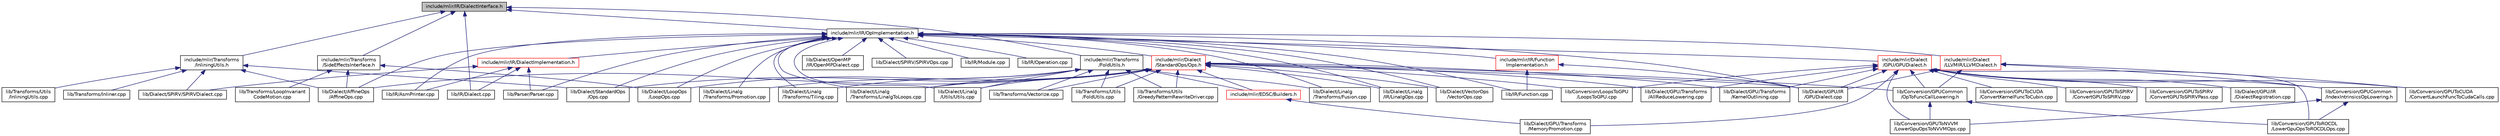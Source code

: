 digraph "include/mlir/IR/DialectInterface.h"
{
  bgcolor="transparent";
  edge [fontname="Helvetica",fontsize="10",labelfontname="Helvetica",labelfontsize="10"];
  node [fontname="Helvetica",fontsize="10",shape=record];
  Node7 [label="include/mlir/IR/DialectInterface.h",height=0.2,width=0.4,color="black", fillcolor="grey75", style="filled", fontcolor="black"];
  Node7 -> Node8 [dir="back",color="midnightblue",fontsize="10",style="solid",fontname="Helvetica"];
  Node8 [label="include/mlir/IR/OpImplementation.h",height=0.2,width=0.4,color="black",URL="$OpImplementation_8h.html"];
  Node8 -> Node9 [dir="back",color="midnightblue",fontsize="10",style="solid",fontname="Helvetica"];
  Node9 [label="include/mlir/Dialect\l/GPU/GPUDialect.h",height=0.2,width=0.4,color="red",URL="$GPUDialect_8h.html"];
  Node9 -> Node10 [dir="back",color="midnightblue",fontsize="10",style="solid",fontname="Helvetica"];
  Node10 [label="lib/Conversion/GPUCommon\l/IndexIntrinsicsOpLowering.h",height=0.2,width=0.4,color="black",URL="$IndexIntrinsicsOpLowering_8h.html"];
  Node10 -> Node11 [dir="back",color="midnightblue",fontsize="10",style="solid",fontname="Helvetica"];
  Node11 [label="lib/Conversion/GPUToNVVM\l/LowerGpuOpsToNVVMOps.cpp",height=0.2,width=0.4,color="black",URL="$LowerGpuOpsToNVVMOps_8cpp.html"];
  Node10 -> Node12 [dir="back",color="midnightblue",fontsize="10",style="solid",fontname="Helvetica"];
  Node12 [label="lib/Conversion/GPUToROCDL\l/LowerGpuOpsToROCDLOps.cpp",height=0.2,width=0.4,color="black",URL="$LowerGpuOpsToROCDLOps_8cpp.html"];
  Node9 -> Node13 [dir="back",color="midnightblue",fontsize="10",style="solid",fontname="Helvetica"];
  Node13 [label="lib/Conversion/GPUCommon\l/OpToFuncCallLowering.h",height=0.2,width=0.4,color="black",URL="$OpToFuncCallLowering_8h.html"];
  Node13 -> Node11 [dir="back",color="midnightblue",fontsize="10",style="solid",fontname="Helvetica"];
  Node13 -> Node12 [dir="back",color="midnightblue",fontsize="10",style="solid",fontname="Helvetica"];
  Node9 -> Node14 [dir="back",color="midnightblue",fontsize="10",style="solid",fontname="Helvetica"];
  Node14 [label="lib/Conversion/GPUToCUDA\l/ConvertKernelFuncToCubin.cpp",height=0.2,width=0.4,color="black",URL="$ConvertKernelFuncToCubin_8cpp.html"];
  Node9 -> Node15 [dir="back",color="midnightblue",fontsize="10",style="solid",fontname="Helvetica"];
  Node15 [label="lib/Conversion/GPUToCUDA\l/ConvertLaunchFuncToCudaCalls.cpp",height=0.2,width=0.4,color="black",URL="$ConvertLaunchFuncToCudaCalls_8cpp.html"];
  Node9 -> Node11 [dir="back",color="midnightblue",fontsize="10",style="solid",fontname="Helvetica"];
  Node9 -> Node12 [dir="back",color="midnightblue",fontsize="10",style="solid",fontname="Helvetica"];
  Node9 -> Node16 [dir="back",color="midnightblue",fontsize="10",style="solid",fontname="Helvetica"];
  Node16 [label="lib/Conversion/GPUToSPIRV\l/ConvertGPUToSPIRV.cpp",height=0.2,width=0.4,color="black",URL="$ConvertGPUToSPIRV_8cpp.html"];
  Node9 -> Node17 [dir="back",color="midnightblue",fontsize="10",style="solid",fontname="Helvetica"];
  Node17 [label="lib/Conversion/GPUToSPIRV\l/ConvertGPUToSPIRVPass.cpp",height=0.2,width=0.4,color="black",URL="$ConvertGPUToSPIRVPass_8cpp.html"];
  Node9 -> Node18 [dir="back",color="midnightblue",fontsize="10",style="solid",fontname="Helvetica"];
  Node18 [label="lib/Conversion/LoopsToGPU\l/LoopsToGPU.cpp",height=0.2,width=0.4,color="black",URL="$LoopsToGPU_8cpp.html"];
  Node9 -> Node19 [dir="back",color="midnightblue",fontsize="10",style="solid",fontname="Helvetica"];
  Node19 [label="lib/Dialect/GPU/IR\l/DialectRegistration.cpp",height=0.2,width=0.4,color="black",URL="$GPU_2IR_2DialectRegistration_8cpp.html"];
  Node9 -> Node20 [dir="back",color="midnightblue",fontsize="10",style="solid",fontname="Helvetica"];
  Node20 [label="lib/Dialect/GPU/IR\l/GPUDialect.cpp",height=0.2,width=0.4,color="black",URL="$GPUDialect_8cpp.html"];
  Node9 -> Node21 [dir="back",color="midnightblue",fontsize="10",style="solid",fontname="Helvetica"];
  Node21 [label="lib/Dialect/GPU/Transforms\l/AllReduceLowering.cpp",height=0.2,width=0.4,color="black",URL="$AllReduceLowering_8cpp.html"];
  Node9 -> Node22 [dir="back",color="midnightblue",fontsize="10",style="solid",fontname="Helvetica"];
  Node22 [label="lib/Dialect/GPU/Transforms\l/KernelOutlining.cpp",height=0.2,width=0.4,color="black",URL="$KernelOutlining_8cpp.html"];
  Node9 -> Node23 [dir="back",color="midnightblue",fontsize="10",style="solid",fontname="Helvetica"];
  Node23 [label="lib/Dialect/GPU/Transforms\l/MemoryPromotion.cpp",height=0.2,width=0.4,color="black",URL="$MemoryPromotion_8cpp.html"];
  Node8 -> Node26 [dir="back",color="midnightblue",fontsize="10",style="solid",fontname="Helvetica"];
  Node26 [label="include/mlir/Dialect\l/LLVMIR/LLVMDialect.h",height=0.2,width=0.4,color="red",URL="$LLVMDialect_8h.html"];
  Node26 -> Node10 [dir="back",color="midnightblue",fontsize="10",style="solid",fontname="Helvetica"];
  Node26 -> Node13 [dir="back",color="midnightblue",fontsize="10",style="solid",fontname="Helvetica"];
  Node26 -> Node15 [dir="back",color="midnightblue",fontsize="10",style="solid",fontname="Helvetica"];
  Node26 -> Node20 [dir="back",color="midnightblue",fontsize="10",style="solid",fontname="Helvetica"];
  Node8 -> Node38 [dir="back",color="midnightblue",fontsize="10",style="solid",fontname="Helvetica"];
  Node38 [label="include/mlir/Dialect\l/StandardOps/Ops.h",height=0.2,width=0.4,color="red",URL="$Ops_8h.html"];
  Node38 -> Node47 [dir="back",color="midnightblue",fontsize="10",style="solid",fontname="Helvetica"];
  Node47 [label="include/mlir/EDSC/Builders.h",height=0.2,width=0.4,color="red",URL="$EDSC_2Builders_8h.html"];
  Node47 -> Node23 [dir="back",color="midnightblue",fontsize="10",style="solid",fontname="Helvetica"];
  Node38 -> Node13 [dir="back",color="midnightblue",fontsize="10",style="solid",fontname="Helvetica"];
  Node38 -> Node18 [dir="back",color="midnightblue",fontsize="10",style="solid",fontname="Helvetica"];
  Node38 -> Node80 [dir="back",color="midnightblue",fontsize="10",style="solid",fontname="Helvetica"];
  Node80 [label="lib/Dialect/AffineOps\l/AffineOps.cpp",height=0.2,width=0.4,color="black",URL="$AffineOps_8cpp.html"];
  Node38 -> Node20 [dir="back",color="midnightblue",fontsize="10",style="solid",fontname="Helvetica"];
  Node38 -> Node21 [dir="back",color="midnightblue",fontsize="10",style="solid",fontname="Helvetica"];
  Node38 -> Node22 [dir="back",color="midnightblue",fontsize="10",style="solid",fontname="Helvetica"];
  Node38 -> Node83 [dir="back",color="midnightblue",fontsize="10",style="solid",fontname="Helvetica"];
  Node83 [label="lib/Dialect/Linalg\l/IR/LinalgOps.cpp",height=0.2,width=0.4,color="black",URL="$LinalgOps_8cpp.html"];
  Node38 -> Node41 [dir="back",color="midnightblue",fontsize="10",style="solid",fontname="Helvetica"];
  Node41 [label="lib/Dialect/Linalg\l/Transforms/LinalgToLoops.cpp",height=0.2,width=0.4,color="black",URL="$LinalgToLoops_8cpp.html"];
  Node38 -> Node46 [dir="back",color="midnightblue",fontsize="10",style="solid",fontname="Helvetica"];
  Node46 [label="lib/Dialect/Linalg\l/Utils/Utils.cpp",height=0.2,width=0.4,color="black",URL="$Dialect_2Linalg_2Utils_2Utils_8cpp.html"];
  Node38 -> Node84 [dir="back",color="midnightblue",fontsize="10",style="solid",fontname="Helvetica"];
  Node84 [label="lib/Dialect/LoopOps\l/LoopOps.cpp",height=0.2,width=0.4,color="black",URL="$LoopOps_8cpp.html"];
  Node38 -> Node88 [dir="back",color="midnightblue",fontsize="10",style="solid",fontname="Helvetica"];
  Node88 [label="lib/Dialect/StandardOps\l/Ops.cpp",height=0.2,width=0.4,color="black",URL="$Ops_8cpp.html"];
  Node38 -> Node89 [dir="back",color="midnightblue",fontsize="10",style="solid",fontname="Helvetica"];
  Node89 [label="lib/Dialect/VectorOps\l/VectorOps.cpp",height=0.2,width=0.4,color="black",URL="$VectorOps_8cpp.html"];
  Node38 -> Node94 [dir="back",color="midnightblue",fontsize="10",style="solid",fontname="Helvetica"];
  Node94 [label="lib/Transforms/Utils\l/FoldUtils.cpp",height=0.2,width=0.4,color="black",URL="$FoldUtils_8cpp.html"];
  Node38 -> Node95 [dir="back",color="midnightblue",fontsize="10",style="solid",fontname="Helvetica"];
  Node95 [label="lib/Transforms/Utils\l/GreedyPatternRewriteDriver.cpp",height=0.2,width=0.4,color="black",URL="$GreedyPatternRewriteDriver_8cpp.html"];
  Node38 -> Node97 [dir="back",color="midnightblue",fontsize="10",style="solid",fontname="Helvetica"];
  Node97 [label="lib/Transforms/Vectorize.cpp",height=0.2,width=0.4,color="black",URL="$Vectorize_8cpp.html"];
  Node8 -> Node98 [dir="back",color="midnightblue",fontsize="10",style="solid",fontname="Helvetica"];
  Node98 [label="include/mlir/IR/DialectImplementation.h",height=0.2,width=0.4,color="red",URL="$DialectImplementation_8h.html"];
  Node98 -> Node101 [dir="back",color="midnightblue",fontsize="10",style="solid",fontname="Helvetica"];
  Node101 [label="lib/Dialect/SPIRV/SPIRVDialect.cpp",height=0.2,width=0.4,color="black",URL="$SPIRVDialect_8cpp.html"];
  Node98 -> Node102 [dir="back",color="midnightblue",fontsize="10",style="solid",fontname="Helvetica"];
  Node102 [label="lib/IR/AsmPrinter.cpp",height=0.2,width=0.4,color="black",URL="$AsmPrinter_8cpp.html"];
  Node98 -> Node103 [dir="back",color="midnightblue",fontsize="10",style="solid",fontname="Helvetica"];
  Node103 [label="lib/IR/Dialect.cpp",height=0.2,width=0.4,color="black",URL="$IR_2Dialect_8cpp.html"];
  Node98 -> Node104 [dir="back",color="midnightblue",fontsize="10",style="solid",fontname="Helvetica"];
  Node104 [label="lib/Parser/Parser.cpp",height=0.2,width=0.4,color="black",URL="$Parser_8cpp.html"];
  Node8 -> Node105 [dir="back",color="midnightblue",fontsize="10",style="solid",fontname="Helvetica"];
  Node105 [label="include/mlir/IR/Function\lImplementation.h",height=0.2,width=0.4,color="red",URL="$FunctionImplementation_8h.html"];
  Node105 -> Node20 [dir="back",color="midnightblue",fontsize="10",style="solid",fontname="Helvetica"];
  Node105 -> Node106 [dir="back",color="midnightblue",fontsize="10",style="solid",fontname="Helvetica"];
  Node106 [label="lib/IR/Function.cpp",height=0.2,width=0.4,color="black",URL="$Function_8cpp.html"];
  Node8 -> Node80 [dir="back",color="midnightblue",fontsize="10",style="solid",fontname="Helvetica"];
  Node8 -> Node20 [dir="back",color="midnightblue",fontsize="10",style="solid",fontname="Helvetica"];
  Node8 -> Node83 [dir="back",color="midnightblue",fontsize="10",style="solid",fontname="Helvetica"];
  Node8 -> Node43 [dir="back",color="midnightblue",fontsize="10",style="solid",fontname="Helvetica"];
  Node43 [label="lib/Dialect/Linalg\l/Transforms/Fusion.cpp",height=0.2,width=0.4,color="black",URL="$Fusion_8cpp.html"];
  Node8 -> Node41 [dir="back",color="midnightblue",fontsize="10",style="solid",fontname="Helvetica"];
  Node8 -> Node44 [dir="back",color="midnightblue",fontsize="10",style="solid",fontname="Helvetica"];
  Node44 [label="lib/Dialect/Linalg\l/Transforms/Promotion.cpp",height=0.2,width=0.4,color="black",URL="$Promotion_8cpp.html"];
  Node8 -> Node45 [dir="back",color="midnightblue",fontsize="10",style="solid",fontname="Helvetica"];
  Node45 [label="lib/Dialect/Linalg\l/Transforms/Tiling.cpp",height=0.2,width=0.4,color="black",URL="$Tiling_8cpp.html"];
  Node8 -> Node46 [dir="back",color="midnightblue",fontsize="10",style="solid",fontname="Helvetica"];
  Node8 -> Node84 [dir="back",color="midnightblue",fontsize="10",style="solid",fontname="Helvetica"];
  Node8 -> Node108 [dir="back",color="midnightblue",fontsize="10",style="solid",fontname="Helvetica"];
  Node108 [label="lib/Dialect/OpenMP\l/IR/OpenMPDialect.cpp",height=0.2,width=0.4,color="black",URL="$OpenMPDialect_8cpp.html"];
  Node8 -> Node109 [dir="back",color="midnightblue",fontsize="10",style="solid",fontname="Helvetica"];
  Node109 [label="lib/Dialect/SPIRV/SPIRVOps.cpp",height=0.2,width=0.4,color="black",URL="$SPIRVOps_8cpp.html"];
  Node8 -> Node88 [dir="back",color="midnightblue",fontsize="10",style="solid",fontname="Helvetica"];
  Node8 -> Node89 [dir="back",color="midnightblue",fontsize="10",style="solid",fontname="Helvetica"];
  Node8 -> Node102 [dir="back",color="midnightblue",fontsize="10",style="solid",fontname="Helvetica"];
  Node8 -> Node106 [dir="back",color="midnightblue",fontsize="10",style="solid",fontname="Helvetica"];
  Node8 -> Node110 [dir="back",color="midnightblue",fontsize="10",style="solid",fontname="Helvetica"];
  Node110 [label="lib/IR/Module.cpp",height=0.2,width=0.4,color="black",URL="$Module_8cpp.html"];
  Node8 -> Node111 [dir="back",color="midnightblue",fontsize="10",style="solid",fontname="Helvetica"];
  Node111 [label="lib/IR/Operation.cpp",height=0.2,width=0.4,color="black",URL="$Operation_8cpp.html"];
  Node8 -> Node104 [dir="back",color="midnightblue",fontsize="10",style="solid",fontname="Helvetica"];
  Node7 -> Node112 [dir="back",color="midnightblue",fontsize="10",style="solid",fontname="Helvetica"];
  Node112 [label="include/mlir/Transforms\l/FoldUtils.h",height=0.2,width=0.4,color="black",URL="$FoldUtils_8h.html"];
  Node112 -> Node47 [dir="back",color="midnightblue",fontsize="10",style="solid",fontname="Helvetica"];
  Node112 -> Node43 [dir="back",color="midnightblue",fontsize="10",style="solid",fontname="Helvetica"];
  Node112 -> Node41 [dir="back",color="midnightblue",fontsize="10",style="solid",fontname="Helvetica"];
  Node112 -> Node44 [dir="back",color="midnightblue",fontsize="10",style="solid",fontname="Helvetica"];
  Node112 -> Node45 [dir="back",color="midnightblue",fontsize="10",style="solid",fontname="Helvetica"];
  Node112 -> Node46 [dir="back",color="midnightblue",fontsize="10",style="solid",fontname="Helvetica"];
  Node112 -> Node94 [dir="back",color="midnightblue",fontsize="10",style="solid",fontname="Helvetica"];
  Node112 -> Node95 [dir="back",color="midnightblue",fontsize="10",style="solid",fontname="Helvetica"];
  Node112 -> Node97 [dir="back",color="midnightblue",fontsize="10",style="solid",fontname="Helvetica"];
  Node7 -> Node113 [dir="back",color="midnightblue",fontsize="10",style="solid",fontname="Helvetica"];
  Node113 [label="include/mlir/Transforms\l/InliningUtils.h",height=0.2,width=0.4,color="black",URL="$InliningUtils_8h.html"];
  Node113 -> Node80 [dir="back",color="midnightblue",fontsize="10",style="solid",fontname="Helvetica"];
  Node113 -> Node101 [dir="back",color="midnightblue",fontsize="10",style="solid",fontname="Helvetica"];
  Node113 -> Node88 [dir="back",color="midnightblue",fontsize="10",style="solid",fontname="Helvetica"];
  Node113 -> Node114 [dir="back",color="midnightblue",fontsize="10",style="solid",fontname="Helvetica"];
  Node114 [label="lib/Transforms/Inliner.cpp",height=0.2,width=0.4,color="black",URL="$Inliner_8cpp.html"];
  Node113 -> Node115 [dir="back",color="midnightblue",fontsize="10",style="solid",fontname="Helvetica"];
  Node115 [label="lib/Transforms/Utils\l/InliningUtils.cpp",height=0.2,width=0.4,color="black",URL="$InliningUtils_8cpp.html"];
  Node7 -> Node116 [dir="back",color="midnightblue",fontsize="10",style="solid",fontname="Helvetica"];
  Node116 [label="include/mlir/Transforms\l/SideEffectsInterface.h",height=0.2,width=0.4,color="black",URL="$SideEffectsInterface_8h.html"];
  Node116 -> Node80 [dir="back",color="midnightblue",fontsize="10",style="solid",fontname="Helvetica"];
  Node116 -> Node84 [dir="back",color="midnightblue",fontsize="10",style="solid",fontname="Helvetica"];
  Node116 -> Node117 [dir="back",color="midnightblue",fontsize="10",style="solid",fontname="Helvetica"];
  Node117 [label="lib/Transforms/LoopInvariant\lCodeMotion.cpp",height=0.2,width=0.4,color="black",URL="$LoopInvariantCodeMotion_8cpp.html"];
  Node7 -> Node103 [dir="back",color="midnightblue",fontsize="10",style="solid",fontname="Helvetica"];
}
